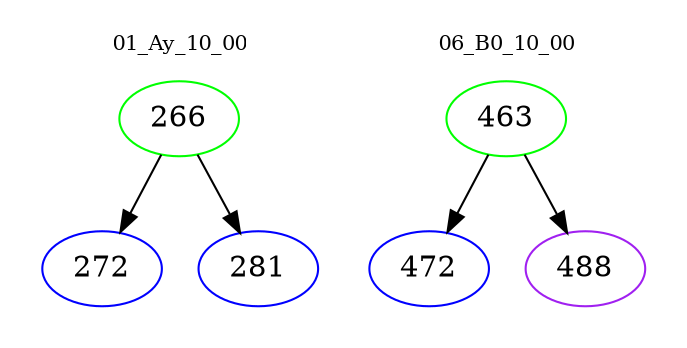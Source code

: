 digraph{
subgraph cluster_0 {
color = white
label = "01_Ay_10_00";
fontsize=10;
T0_266 [label="266", color="green"]
T0_266 -> T0_272 [color="black"]
T0_272 [label="272", color="blue"]
T0_266 -> T0_281 [color="black"]
T0_281 [label="281", color="blue"]
}
subgraph cluster_1 {
color = white
label = "06_B0_10_00";
fontsize=10;
T1_463 [label="463", color="green"]
T1_463 -> T1_472 [color="black"]
T1_472 [label="472", color="blue"]
T1_463 -> T1_488 [color="black"]
T1_488 [label="488", color="purple"]
}
}
